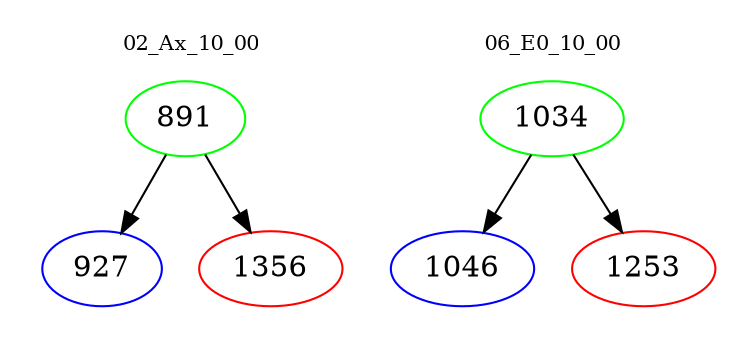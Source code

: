 digraph{
subgraph cluster_0 {
color = white
label = "02_Ax_10_00";
fontsize=10;
T0_891 [label="891", color="green"]
T0_891 -> T0_927 [color="black"]
T0_927 [label="927", color="blue"]
T0_891 -> T0_1356 [color="black"]
T0_1356 [label="1356", color="red"]
}
subgraph cluster_1 {
color = white
label = "06_E0_10_00";
fontsize=10;
T1_1034 [label="1034", color="green"]
T1_1034 -> T1_1046 [color="black"]
T1_1046 [label="1046", color="blue"]
T1_1034 -> T1_1253 [color="black"]
T1_1253 [label="1253", color="red"]
}
}
